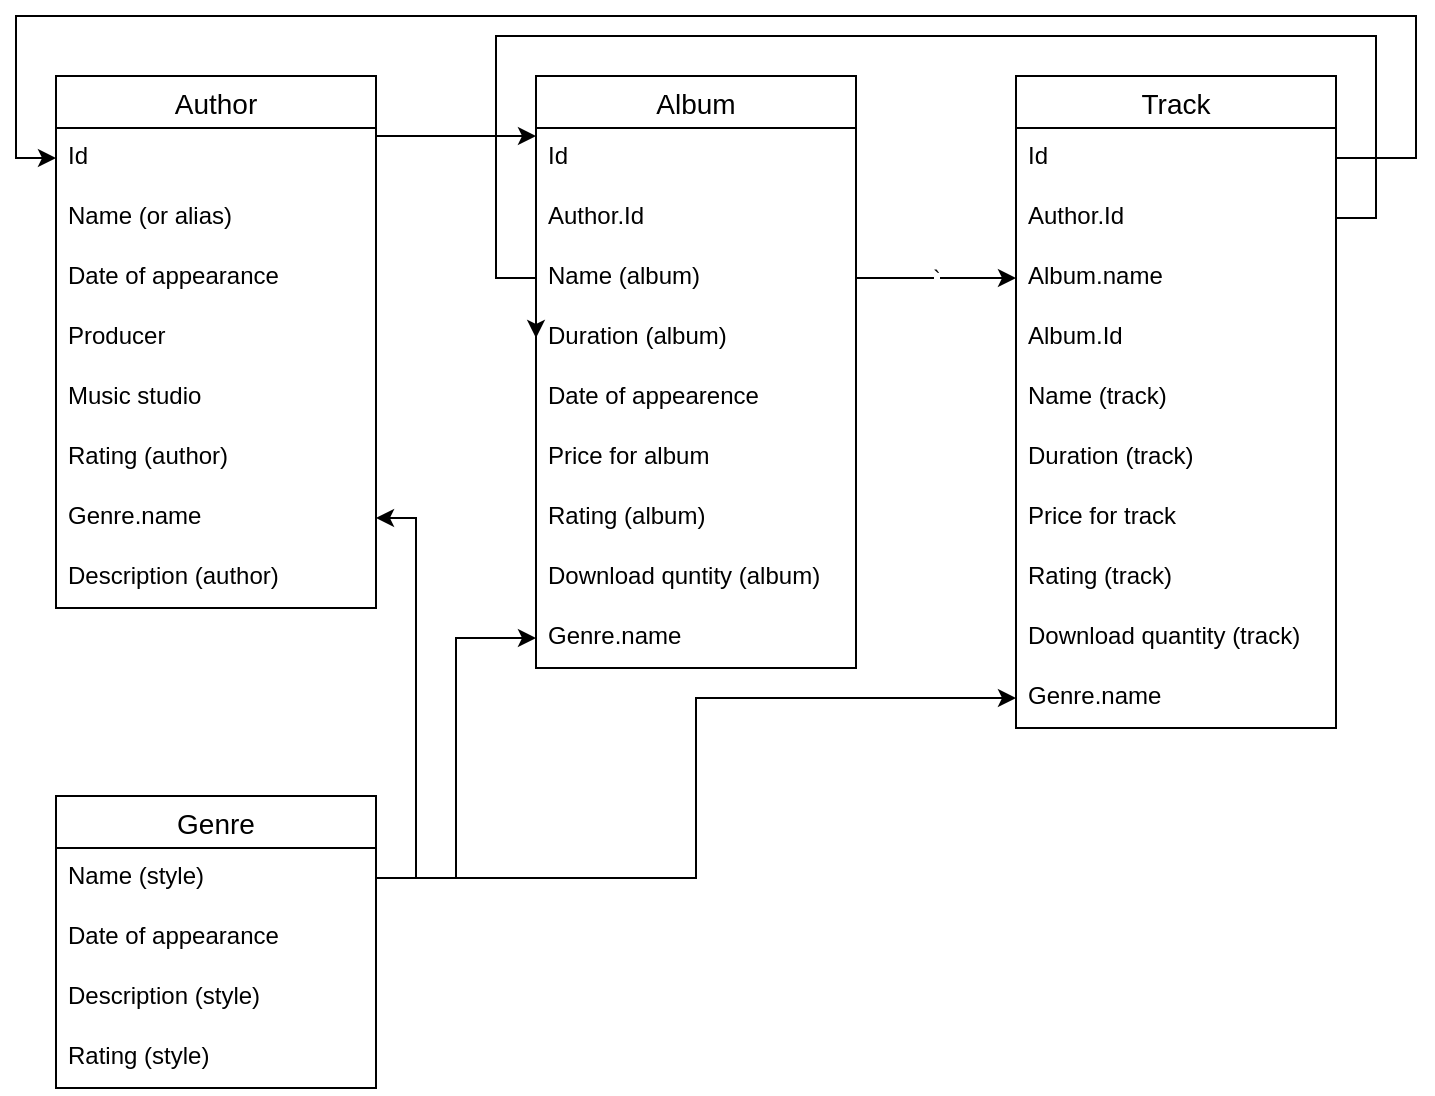 <mxfile version="13.5.5" type="github">
  <diagram id="f-i3y35mFXTYUoioU1ih" name="Page-1">
    <mxGraphModel dx="1422" dy="763" grid="1" gridSize="10" guides="1" tooltips="1" connect="1" arrows="1" fold="1" page="1" pageScale="1" pageWidth="827" pageHeight="1169" math="0" shadow="0">
      <root>
        <mxCell id="0" />
        <mxCell id="1" parent="0" />
        <mxCell id="4544T6BdMF_8p4-fiL_2-229" value="Album" style="swimlane;fontStyle=0;childLayout=stackLayout;horizontal=1;startSize=26;horizontalStack=0;resizeParent=1;resizeParentMax=0;resizeLast=0;collapsible=1;marginBottom=0;align=center;fontSize=14;" parent="1" vertex="1">
          <mxGeometry x="280" y="40" width="160" height="296" as="geometry" />
        </mxCell>
        <mxCell id="r1EPLgQT6vwfXCxGTCBy-23" value="Id" style="text;strokeColor=none;fillColor=none;spacingLeft=4;spacingRight=4;overflow=hidden;rotatable=0;points=[[0,0.5],[1,0.5]];portConstraint=eastwest;fontSize=12;" parent="4544T6BdMF_8p4-fiL_2-229" vertex="1">
          <mxGeometry y="26" width="160" height="30" as="geometry" />
        </mxCell>
        <mxCell id="K6MdHNm5v1PwbplL9w2z-2" value="Author.Id" style="text;strokeColor=none;fillColor=none;spacingLeft=4;spacingRight=4;overflow=hidden;rotatable=0;points=[[0,0.5],[1,0.5]];portConstraint=eastwest;fontSize=12;" vertex="1" parent="4544T6BdMF_8p4-fiL_2-229">
          <mxGeometry y="56" width="160" height="30" as="geometry" />
        </mxCell>
        <mxCell id="r1EPLgQT6vwfXCxGTCBy-30" value="Name (album)" style="text;strokeColor=none;fillColor=none;spacingLeft=4;spacingRight=4;overflow=hidden;rotatable=0;points=[[0,0.5],[1,0.5]];portConstraint=eastwest;fontSize=12;" parent="4544T6BdMF_8p4-fiL_2-229" vertex="1">
          <mxGeometry y="86" width="160" height="30" as="geometry" />
        </mxCell>
        <mxCell id="4544T6BdMF_8p4-fiL_2-230" value="Duration (album)" style="text;strokeColor=none;fillColor=none;spacingLeft=4;spacingRight=4;overflow=hidden;rotatable=0;points=[[0,0.5],[1,0.5]];portConstraint=eastwest;fontSize=12;" parent="4544T6BdMF_8p4-fiL_2-229" vertex="1">
          <mxGeometry y="116" width="160" height="30" as="geometry" />
        </mxCell>
        <mxCell id="4544T6BdMF_8p4-fiL_2-231" value="Date of appearence" style="text;strokeColor=none;fillColor=none;spacingLeft=4;spacingRight=4;overflow=hidden;rotatable=0;points=[[0,0.5],[1,0.5]];portConstraint=eastwest;fontSize=12;" parent="4544T6BdMF_8p4-fiL_2-229" vertex="1">
          <mxGeometry y="146" width="160" height="30" as="geometry" />
        </mxCell>
        <mxCell id="r1EPLgQT6vwfXCxGTCBy-12" value="Price for album" style="text;strokeColor=none;fillColor=none;spacingLeft=4;spacingRight=4;overflow=hidden;rotatable=0;points=[[0,0.5],[1,0.5]];portConstraint=eastwest;fontSize=12;" parent="4544T6BdMF_8p4-fiL_2-229" vertex="1">
          <mxGeometry y="176" width="160" height="30" as="geometry" />
        </mxCell>
        <mxCell id="r1EPLgQT6vwfXCxGTCBy-14" value="Rating (album)" style="text;strokeColor=none;fillColor=none;spacingLeft=4;spacingRight=4;overflow=hidden;rotatable=0;points=[[0,0.5],[1,0.5]];portConstraint=eastwest;fontSize=12;" parent="4544T6BdMF_8p4-fiL_2-229" vertex="1">
          <mxGeometry y="206" width="160" height="30" as="geometry" />
        </mxCell>
        <mxCell id="r1EPLgQT6vwfXCxGTCBy-22" value="Download quntity (album)" style="text;strokeColor=none;fillColor=none;spacingLeft=4;spacingRight=4;overflow=hidden;rotatable=0;points=[[0,0.5],[1,0.5]];portConstraint=eastwest;fontSize=12;" parent="4544T6BdMF_8p4-fiL_2-229" vertex="1">
          <mxGeometry y="236" width="160" height="30" as="geometry" />
        </mxCell>
        <mxCell id="4544T6BdMF_8p4-fiL_2-232" value="Genre.name" style="text;strokeColor=none;fillColor=none;spacingLeft=4;spacingRight=4;overflow=hidden;rotatable=0;points=[[0,0.5],[1,0.5]];portConstraint=eastwest;fontSize=12;" parent="4544T6BdMF_8p4-fiL_2-229" vertex="1">
          <mxGeometry y="266" width="160" height="30" as="geometry" />
        </mxCell>
        <mxCell id="4544T6BdMF_8p4-fiL_2-233" value="Author" style="swimlane;fontStyle=0;childLayout=stackLayout;horizontal=1;startSize=26;horizontalStack=0;resizeParent=1;resizeParentMax=0;resizeLast=0;collapsible=1;marginBottom=0;align=center;fontSize=14;" parent="1" vertex="1">
          <mxGeometry x="40" y="40" width="160" height="266" as="geometry">
            <mxRectangle x="40" y="40" width="70" height="26" as="alternateBounds" />
          </mxGeometry>
        </mxCell>
        <mxCell id="4544T6BdMF_8p4-fiL_2-234" value="Id" style="text;strokeColor=none;fillColor=none;spacingLeft=4;spacingRight=4;overflow=hidden;rotatable=0;points=[[0,0.5],[1,0.5]];portConstraint=eastwest;fontSize=12;" parent="4544T6BdMF_8p4-fiL_2-233" vertex="1">
          <mxGeometry y="26" width="160" height="30" as="geometry" />
        </mxCell>
        <mxCell id="K6MdHNm5v1PwbplL9w2z-3" value="Name (or alias) " style="text;strokeColor=none;fillColor=none;spacingLeft=4;spacingRight=4;overflow=hidden;rotatable=0;points=[[0,0.5],[1,0.5]];portConstraint=eastwest;fontSize=12;" vertex="1" parent="4544T6BdMF_8p4-fiL_2-233">
          <mxGeometry y="56" width="160" height="30" as="geometry" />
        </mxCell>
        <mxCell id="r1EPLgQT6vwfXCxGTCBy-10" value="Date of appearance" style="text;strokeColor=none;fillColor=none;spacingLeft=4;spacingRight=4;overflow=hidden;rotatable=0;points=[[0,0.5],[1,0.5]];portConstraint=eastwest;fontSize=12;" parent="4544T6BdMF_8p4-fiL_2-233" vertex="1">
          <mxGeometry y="86" width="160" height="30" as="geometry" />
        </mxCell>
        <mxCell id="r1EPLgQT6vwfXCxGTCBy-11" value="Producer" style="text;strokeColor=none;fillColor=none;spacingLeft=4;spacingRight=4;overflow=hidden;rotatable=0;points=[[0,0.5],[1,0.5]];portConstraint=eastwest;fontSize=12;" parent="4544T6BdMF_8p4-fiL_2-233" vertex="1">
          <mxGeometry y="116" width="160" height="30" as="geometry" />
        </mxCell>
        <mxCell id="r1EPLgQT6vwfXCxGTCBy-13" value="Music studio" style="text;strokeColor=none;fillColor=none;spacingLeft=4;spacingRight=4;overflow=hidden;rotatable=0;points=[[0,0.5],[1,0.5]];portConstraint=eastwest;fontSize=12;" parent="4544T6BdMF_8p4-fiL_2-233" vertex="1">
          <mxGeometry y="146" width="160" height="30" as="geometry" />
        </mxCell>
        <mxCell id="r1EPLgQT6vwfXCxGTCBy-20" value="Rating (author)" style="text;strokeColor=none;fillColor=none;spacingLeft=4;spacingRight=4;overflow=hidden;rotatable=0;points=[[0,0.5],[1,0.5]];portConstraint=eastwest;fontSize=12;" parent="4544T6BdMF_8p4-fiL_2-233" vertex="1">
          <mxGeometry y="176" width="160" height="30" as="geometry" />
        </mxCell>
        <mxCell id="r1EPLgQT6vwfXCxGTCBy-38" value="Genre.name" style="text;strokeColor=none;fillColor=none;spacingLeft=4;spacingRight=4;overflow=hidden;rotatable=0;points=[[0,0.5],[1,0.5]];portConstraint=eastwest;fontSize=12;" parent="4544T6BdMF_8p4-fiL_2-233" vertex="1">
          <mxGeometry y="206" width="160" height="30" as="geometry" />
        </mxCell>
        <mxCell id="4544T6BdMF_8p4-fiL_2-236" value="Description (author)" style="text;strokeColor=none;fillColor=none;spacingLeft=4;spacingRight=4;overflow=hidden;rotatable=0;points=[[0,0.5],[1,0.5]];portConstraint=eastwest;fontSize=12;" parent="4544T6BdMF_8p4-fiL_2-233" vertex="1">
          <mxGeometry y="236" width="160" height="30" as="geometry" />
        </mxCell>
        <mxCell id="r1EPLgQT6vwfXCxGTCBy-1" value="Track" style="swimlane;fontStyle=0;childLayout=stackLayout;horizontal=1;startSize=26;horizontalStack=0;resizeParent=1;resizeParentMax=0;resizeLast=0;collapsible=1;marginBottom=0;align=center;fontSize=14;" parent="1" vertex="1">
          <mxGeometry x="520" y="40" width="160" height="326" as="geometry" />
        </mxCell>
        <mxCell id="K6MdHNm5v1PwbplL9w2z-5" value="Id" style="text;strokeColor=none;fillColor=none;spacingLeft=4;spacingRight=4;overflow=hidden;rotatable=0;points=[[0,0.5],[1,0.5]];portConstraint=eastwest;fontSize=12;" vertex="1" parent="r1EPLgQT6vwfXCxGTCBy-1">
          <mxGeometry y="26" width="160" height="30" as="geometry" />
        </mxCell>
        <mxCell id="r1EPLgQT6vwfXCxGTCBy-25" value="Author.Id" style="text;strokeColor=none;fillColor=none;spacingLeft=4;spacingRight=4;overflow=hidden;rotatable=0;points=[[0,0.5],[1,0.5]];portConstraint=eastwest;fontSize=12;" parent="r1EPLgQT6vwfXCxGTCBy-1" vertex="1">
          <mxGeometry y="56" width="160" height="30" as="geometry" />
        </mxCell>
        <mxCell id="r1EPLgQT6vwfXCxGTCBy-2" value="Album.name" style="text;strokeColor=none;fillColor=none;spacingLeft=4;spacingRight=4;overflow=hidden;rotatable=0;points=[[0,0.5],[1,0.5]];portConstraint=eastwest;fontSize=12;" parent="r1EPLgQT6vwfXCxGTCBy-1" vertex="1">
          <mxGeometry y="86" width="160" height="30" as="geometry" />
        </mxCell>
        <mxCell id="K6MdHNm5v1PwbplL9w2z-4" value="Album.Id" style="text;strokeColor=none;fillColor=none;spacingLeft=4;spacingRight=4;overflow=hidden;rotatable=0;points=[[0,0.5],[1,0.5]];portConstraint=eastwest;fontSize=12;" vertex="1" parent="r1EPLgQT6vwfXCxGTCBy-1">
          <mxGeometry y="116" width="160" height="30" as="geometry" />
        </mxCell>
        <mxCell id="r1EPLgQT6vwfXCxGTCBy-26" value="Name (track)" style="text;strokeColor=none;fillColor=none;spacingLeft=4;spacingRight=4;overflow=hidden;rotatable=0;points=[[0,0.5],[1,0.5]];portConstraint=eastwest;fontSize=12;" parent="r1EPLgQT6vwfXCxGTCBy-1" vertex="1">
          <mxGeometry y="146" width="160" height="30" as="geometry" />
        </mxCell>
        <mxCell id="r1EPLgQT6vwfXCxGTCBy-3" value="Duration (track)" style="text;strokeColor=none;fillColor=none;spacingLeft=4;spacingRight=4;overflow=hidden;rotatable=0;points=[[0,0.5],[1,0.5]];portConstraint=eastwest;fontSize=12;" parent="r1EPLgQT6vwfXCxGTCBy-1" vertex="1">
          <mxGeometry y="176" width="160" height="30" as="geometry" />
        </mxCell>
        <mxCell id="r1EPLgQT6vwfXCxGTCBy-17" value="Price for track" style="text;strokeColor=none;fillColor=none;spacingLeft=4;spacingRight=4;overflow=hidden;rotatable=0;points=[[0,0.5],[1,0.5]];portConstraint=eastwest;fontSize=12;" parent="r1EPLgQT6vwfXCxGTCBy-1" vertex="1">
          <mxGeometry y="206" width="160" height="30" as="geometry" />
        </mxCell>
        <mxCell id="r1EPLgQT6vwfXCxGTCBy-4" value="Rating (track)" style="text;strokeColor=none;fillColor=none;spacingLeft=4;spacingRight=4;overflow=hidden;rotatable=0;points=[[0,0.5],[1,0.5]];portConstraint=eastwest;fontSize=12;" parent="r1EPLgQT6vwfXCxGTCBy-1" vertex="1">
          <mxGeometry y="236" width="160" height="30" as="geometry" />
        </mxCell>
        <mxCell id="r1EPLgQT6vwfXCxGTCBy-18" value="Download quantity (track)" style="text;strokeColor=none;fillColor=none;spacingLeft=4;spacingRight=4;overflow=hidden;rotatable=0;points=[[0,0.5],[1,0.5]];portConstraint=eastwest;fontSize=12;" parent="r1EPLgQT6vwfXCxGTCBy-1" vertex="1">
          <mxGeometry y="266" width="160" height="30" as="geometry" />
        </mxCell>
        <mxCell id="K6MdHNm5v1PwbplL9w2z-6" value="Genre.name" style="text;strokeColor=none;fillColor=none;spacingLeft=4;spacingRight=4;overflow=hidden;rotatable=0;points=[[0,0.5],[1,0.5]];portConstraint=eastwest;fontSize=12;" vertex="1" parent="r1EPLgQT6vwfXCxGTCBy-1">
          <mxGeometry y="296" width="160" height="30" as="geometry" />
        </mxCell>
        <mxCell id="r1EPLgQT6vwfXCxGTCBy-24" style="edgeStyle=orthogonalEdgeStyle;rounded=0;orthogonalLoop=1;jettySize=auto;html=1;exitX=1;exitY=0.5;exitDx=0;exitDy=0;" parent="1" source="4544T6BdMF_8p4-fiL_2-234" target="r1EPLgQT6vwfXCxGTCBy-23" edge="1">
          <mxGeometry relative="1" as="geometry">
            <Array as="points">
              <mxPoint x="200" y="70" />
            </Array>
          </mxGeometry>
        </mxCell>
        <mxCell id="r1EPLgQT6vwfXCxGTCBy-27" value="`" style="edgeStyle=orthogonalEdgeStyle;rounded=0;orthogonalLoop=1;jettySize=auto;html=1;exitX=1;exitY=0.5;exitDx=0;exitDy=0;entryX=0;entryY=0.5;entryDx=0;entryDy=0;" parent="1" source="r1EPLgQT6vwfXCxGTCBy-30" target="r1EPLgQT6vwfXCxGTCBy-2" edge="1">
          <mxGeometry relative="1" as="geometry" />
        </mxCell>
        <mxCell id="r1EPLgQT6vwfXCxGTCBy-28" style="edgeStyle=orthogonalEdgeStyle;rounded=0;orthogonalLoop=1;jettySize=auto;html=1;exitX=1;exitY=0.5;exitDx=0;exitDy=0;entryX=0;entryY=0.5;entryDx=0;entryDy=0;" parent="1" source="r1EPLgQT6vwfXCxGTCBy-25" target="4544T6BdMF_8p4-fiL_2-234" edge="1">
          <mxGeometry relative="1" as="geometry">
            <Array as="points">
              <mxPoint x="720" y="81" />
              <mxPoint x="720" y="10" />
              <mxPoint x="20" y="10" />
              <mxPoint x="20" y="81" />
            </Array>
          </mxGeometry>
        </mxCell>
        <mxCell id="r1EPLgQT6vwfXCxGTCBy-29" style="edgeStyle=orthogonalEdgeStyle;rounded=0;orthogonalLoop=1;jettySize=auto;html=1;exitX=1;exitY=0.5;exitDx=0;exitDy=0;entryX=0;entryY=0.5;entryDx=0;entryDy=0;" parent="1" source="r1EPLgQT6vwfXCxGTCBy-2" target="4544T6BdMF_8p4-fiL_2-230" edge="1">
          <mxGeometry relative="1" as="geometry">
            <Array as="points">
              <mxPoint x="700" y="111" />
              <mxPoint x="700" y="20" />
              <mxPoint x="260" y="20" />
              <mxPoint x="260" y="141" />
            </Array>
          </mxGeometry>
        </mxCell>
        <mxCell id="r1EPLgQT6vwfXCxGTCBy-31" value="Genre" style="swimlane;fontStyle=0;childLayout=stackLayout;horizontal=1;startSize=26;horizontalStack=0;resizeParent=1;resizeParentMax=0;resizeLast=0;collapsible=1;marginBottom=0;align=center;fontSize=14;" parent="1" vertex="1">
          <mxGeometry x="40" y="400" width="160" height="146" as="geometry">
            <mxRectangle x="40" y="40" width="70" height="26" as="alternateBounds" />
          </mxGeometry>
        </mxCell>
        <mxCell id="r1EPLgQT6vwfXCxGTCBy-32" value="Name (style)" style="text;strokeColor=none;fillColor=none;spacingLeft=4;spacingRight=4;overflow=hidden;rotatable=0;points=[[0,0.5],[1,0.5]];portConstraint=eastwest;fontSize=12;" parent="r1EPLgQT6vwfXCxGTCBy-31" vertex="1">
          <mxGeometry y="26" width="160" height="30" as="geometry" />
        </mxCell>
        <mxCell id="r1EPLgQT6vwfXCxGTCBy-33" value="Date of appearance" style="text;strokeColor=none;fillColor=none;spacingLeft=4;spacingRight=4;overflow=hidden;rotatable=0;points=[[0,0.5],[1,0.5]];portConstraint=eastwest;fontSize=12;" parent="r1EPLgQT6vwfXCxGTCBy-31" vertex="1">
          <mxGeometry y="56" width="160" height="30" as="geometry" />
        </mxCell>
        <mxCell id="r1EPLgQT6vwfXCxGTCBy-34" value="Description (style)" style="text;strokeColor=none;fillColor=none;spacingLeft=4;spacingRight=4;overflow=hidden;rotatable=0;points=[[0,0.5],[1,0.5]];portConstraint=eastwest;fontSize=12;" parent="r1EPLgQT6vwfXCxGTCBy-31" vertex="1">
          <mxGeometry y="86" width="160" height="30" as="geometry" />
        </mxCell>
        <mxCell id="r1EPLgQT6vwfXCxGTCBy-36" value="Rating (style)" style="text;strokeColor=none;fillColor=none;spacingLeft=4;spacingRight=4;overflow=hidden;rotatable=0;points=[[0,0.5],[1,0.5]];portConstraint=eastwest;fontSize=12;" parent="r1EPLgQT6vwfXCxGTCBy-31" vertex="1">
          <mxGeometry y="116" width="160" height="30" as="geometry" />
        </mxCell>
        <mxCell id="r1EPLgQT6vwfXCxGTCBy-39" style="edgeStyle=orthogonalEdgeStyle;rounded=0;orthogonalLoop=1;jettySize=auto;html=1;exitX=1;exitY=0.5;exitDx=0;exitDy=0;" parent="1" source="r1EPLgQT6vwfXCxGTCBy-32" target="K6MdHNm5v1PwbplL9w2z-6" edge="1">
          <mxGeometry relative="1" as="geometry" />
        </mxCell>
        <mxCell id="K6MdHNm5v1PwbplL9w2z-8" style="edgeStyle=orthogonalEdgeStyle;rounded=0;orthogonalLoop=1;jettySize=auto;html=1;exitX=1;exitY=0.5;exitDx=0;exitDy=0;entryX=0;entryY=0.5;entryDx=0;entryDy=0;" edge="1" parent="1" source="r1EPLgQT6vwfXCxGTCBy-32" target="4544T6BdMF_8p4-fiL_2-232">
          <mxGeometry relative="1" as="geometry" />
        </mxCell>
        <mxCell id="K6MdHNm5v1PwbplL9w2z-9" style="edgeStyle=orthogonalEdgeStyle;rounded=0;orthogonalLoop=1;jettySize=auto;html=1;exitX=1;exitY=0.5;exitDx=0;exitDy=0;entryX=1;entryY=0.5;entryDx=0;entryDy=0;" edge="1" parent="1" source="r1EPLgQT6vwfXCxGTCBy-32" target="r1EPLgQT6vwfXCxGTCBy-38">
          <mxGeometry relative="1" as="geometry" />
        </mxCell>
      </root>
    </mxGraphModel>
  </diagram>
</mxfile>
